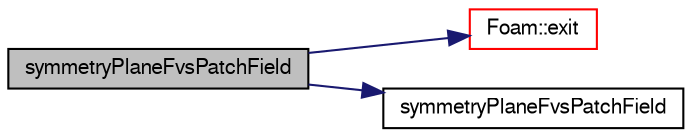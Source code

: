 digraph "symmetryPlaneFvsPatchField"
{
  bgcolor="transparent";
  edge [fontname="FreeSans",fontsize="10",labelfontname="FreeSans",labelfontsize="10"];
  node [fontname="FreeSans",fontsize="10",shape=record];
  rankdir="LR";
  Node4 [label="symmetryPlaneFvsPatchField",height=0.2,width=0.4,color="black", fillcolor="grey75", style="filled", fontcolor="black"];
  Node4 -> Node5 [color="midnightblue",fontsize="10",style="solid",fontname="FreeSans"];
  Node5 [label="Foam::exit",height=0.2,width=0.4,color="red",URL="$a21124.html#a06ca7250d8e89caf05243ec094843642"];
  Node4 -> Node52 [color="midnightblue",fontsize="10",style="solid",fontname="FreeSans"];
  Node52 [label="symmetryPlaneFvsPatchField",height=0.2,width=0.4,color="black",URL="$a22418.html#a2542701f8d00e1c2dd6630c0c7a8420f",tooltip="Construct from patch and internal field. "];
}

